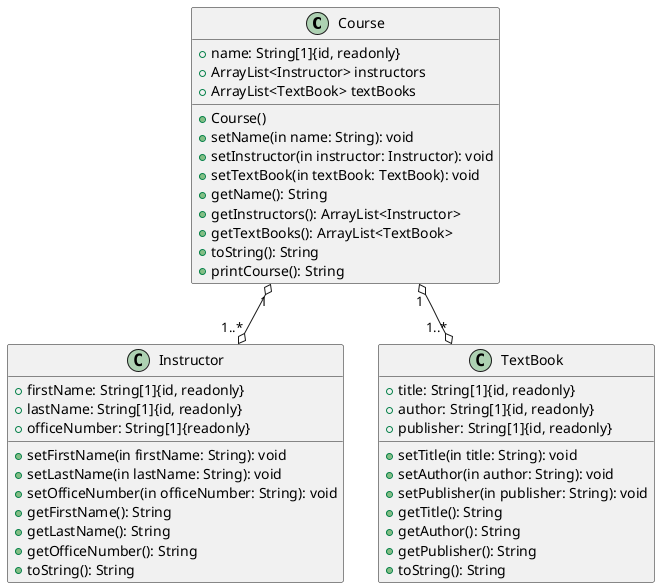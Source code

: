 @startuml
'https://plantuml.com/class-diagram

class Course
class Instructor
class TextBook
Course "1" o--o "1..*" Instructor
Course "1" o--o "1..*" TextBook

/'Course class constructed a different way
than others because of arraylist fields'/
class Course{
 +name: String[1]{id, readonly}
 +ArrayList<Instructor> instructors
 +ArrayList<TextBook> textBooks
 +Course()
 +setName(in name: String): void
 +setInstructor(in instructor: Instructor): void
 +setTextBook(in textBook: TextBook): void
 +getName(): String
 +getInstructors(): ArrayList<Instructor>
 +getTextBooks(): ArrayList<TextBook>
 +toString(): String
 +printCourse(): String
 }


Instructor : +firstName: String[1]{id, readonly}
Instructor : +lastName: String[1]{id, readonly}
Instructor : +officeNumber: String[1]{readonly}
Instructor : +setFirstName(in firstName: String): void
Instructor : +setLastName(in lastName: String): void
Instructor : +setOfficeNumber(in officeNumber: String): void
Instructor : +getFirstName(): String
Instructor : +getLastName(): String
Instructor : +getOfficeNumber(): String
Instructor : +toString(): String

TextBook : +title: String[1]{id, readonly}
TextBook : +author: String[1]{id, readonly}
TextBook : +publisher: String[1]{id, readonly}
TextBook : +setTitle(in title: String): void
TextBook : +setAuthor(in author: String): void
TextBook : +setPublisher(in publisher: String): void
TextBook : +getTitle(): String
TextBook : +getAuthor(): String
TextBook : +getPublisher(): String
TextBook : +toString(): String
@enduml